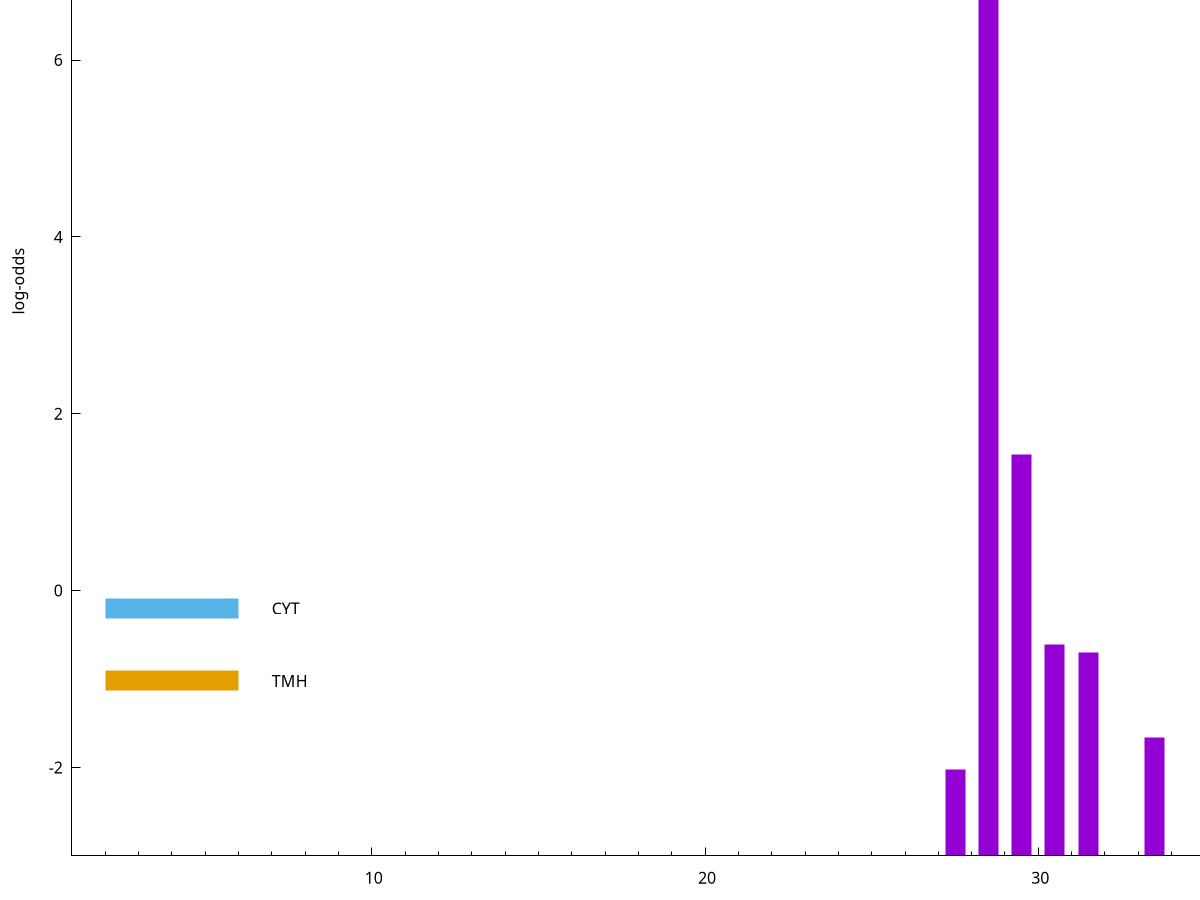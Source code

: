 set title "LipoP predictions for SRR4017925.gff"
set size 2., 1.4
set xrange [1:70] 
set mxtics 10
set yrange [-3:10]
set y2range [0:13]
set ylabel "log-odds"
set term postscript eps color solid "Helvetica" 30
set output "SRR4017925.gff49.eps"
set arrow from 2,8.32629 to 6,8.32629 nohead lt 1 lw 20
set label "SpI" at 7,8.32629
set arrow from 2,-0.200913 to 6,-0.200913 nohead lt 3 lw 20
set label "CYT" at 7,-0.200913
set arrow from 2,-1.0216 to 6,-1.0216 nohead lt 4 lw 20
set label "TMH" at 7,-1.0216
set arrow from 2,8.32629 to 6,8.32629 nohead lt 1 lw 20
set label "SpI" at 7,8.32629
# NOTE: The scores below are the log-odds scores with the threshold
# NOTE: subtracted (a hack to make gnuplot make the histogram all
# NOTE: look nice).
plot "-" axes x1y2 title "" with impulses lt 1 lw 20
28.500000 11.304600
29.500000 4.535160
30.500000 2.396271
31.500000 2.299567
33.500000 1.338560
27.500000 0.979340
e
exit
